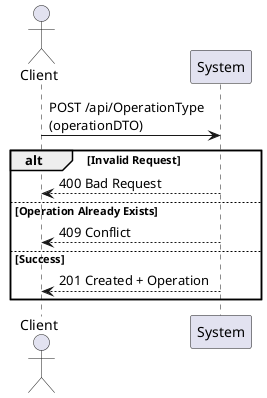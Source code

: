 @startuml OperationTypeCreateSSD
actor Client
participant "System" as System

Client -> System : POST /api/OperationType\n(operationDTO)

alt Invalid Request
    System --> Client : 400 Bad Request
else Operation Already Exists
    System --> Client : 409 Conflict
else Success
    System --> Client : 201 Created + Operation
end

@enduml